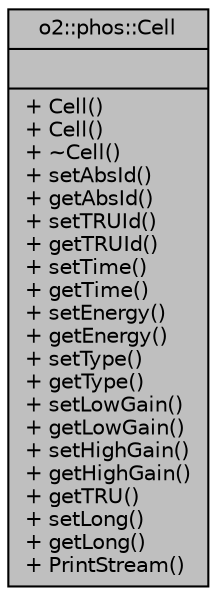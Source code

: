 digraph "o2::phos::Cell"
{
 // INTERACTIVE_SVG=YES
  bgcolor="transparent";
  edge [fontname="Helvetica",fontsize="10",labelfontname="Helvetica",labelfontsize="10"];
  node [fontname="Helvetica",fontsize="10",shape=record];
  Node1 [label="{o2::phos::Cell\n||+ Cell()\l+ Cell()\l+ ~Cell()\l+ setAbsId()\l+ getAbsId()\l+ setTRUId()\l+ getTRUId()\l+ setTime()\l+ getTime()\l+ setEnergy()\l+ getEnergy()\l+ setType()\l+ getType()\l+ setLowGain()\l+ getLowGain()\l+ setHighGain()\l+ getHighGain()\l+ getTRU()\l+ setLong()\l+ getLong()\l+ PrintStream()\l}",height=0.2,width=0.4,color="black", fillcolor="grey75", style="filled", fontcolor="black"];
}
